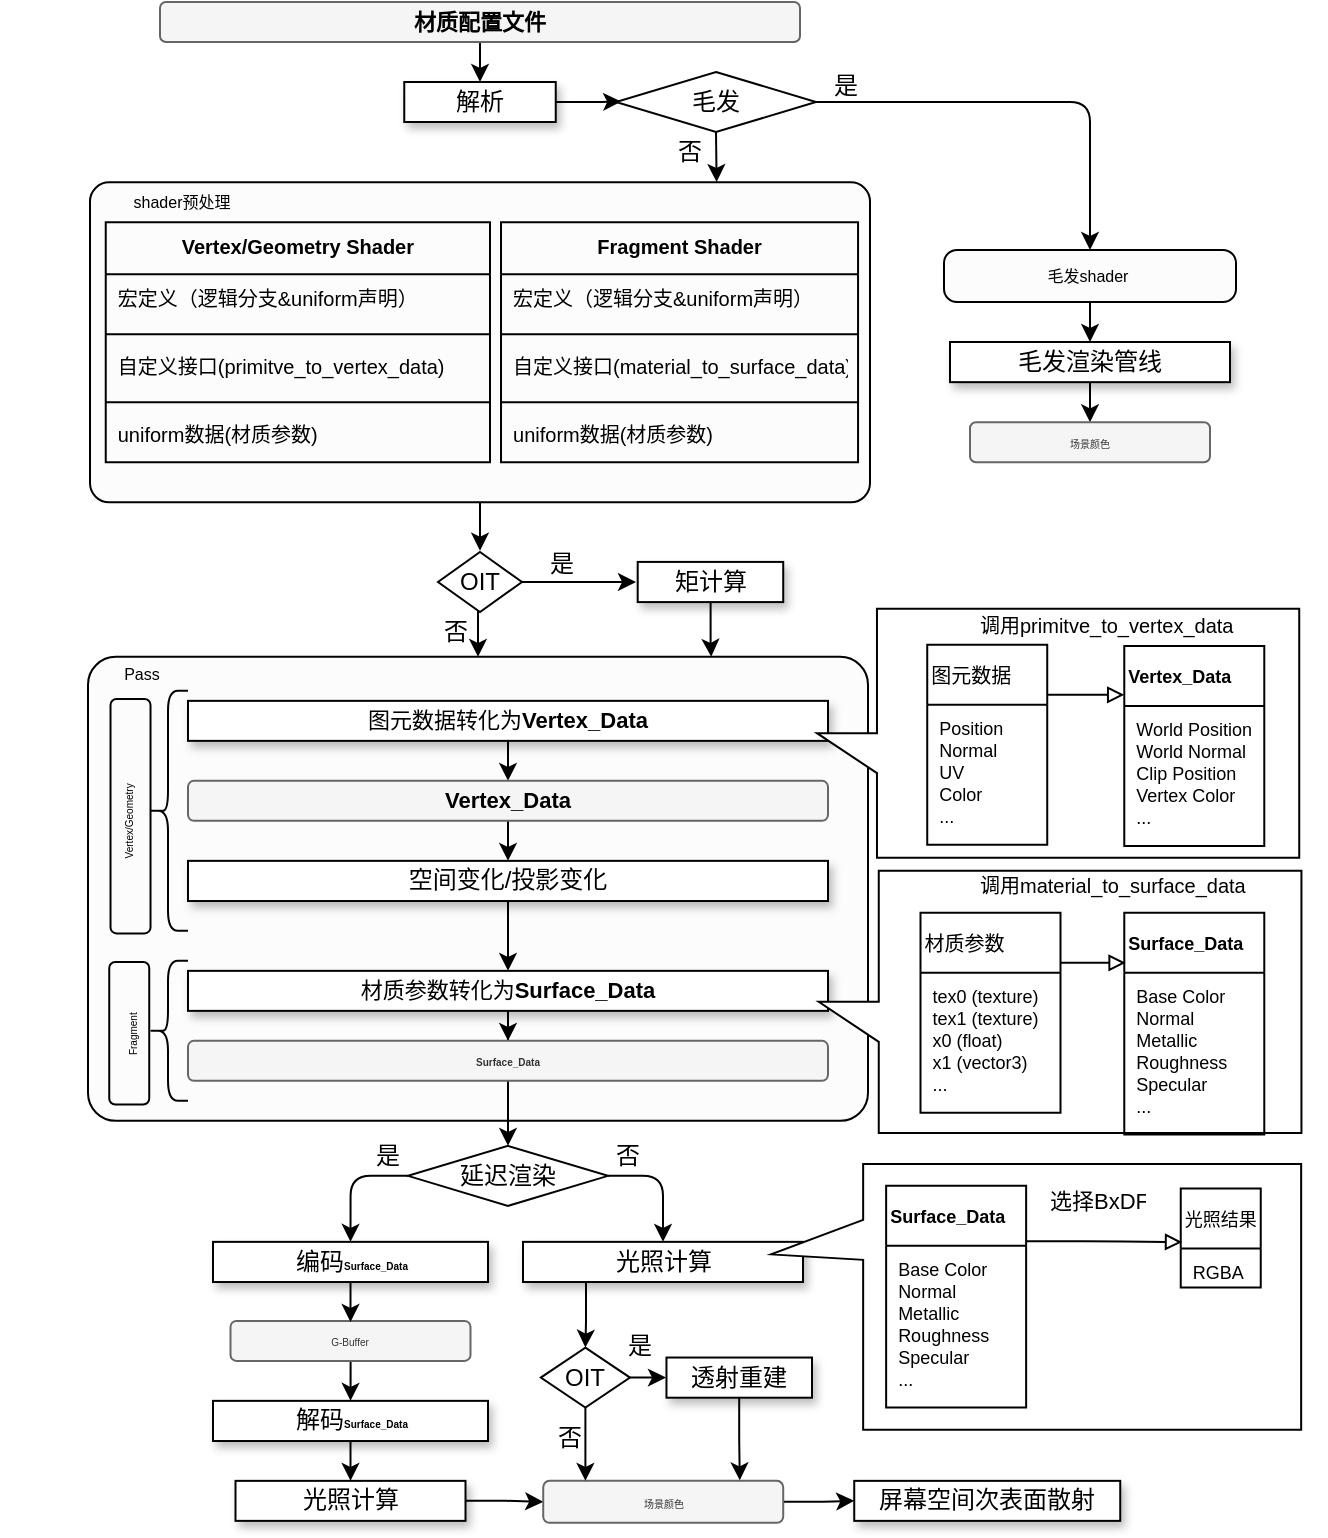 <mxfile version="20.8.3" type="github">
  <diagram id="rjo74vok-zISJOvy7XTI" name="第 1 页">
    <mxGraphModel dx="1500" dy="1243" grid="0" gridSize="10" guides="1" tooltips="1" connect="1" arrows="1" fold="1" page="0" pageScale="1" pageWidth="827" pageHeight="1169" math="0" shadow="0">
      <root>
        <mxCell id="0" />
        <mxCell id="1" parent="0" />
        <mxCell id="tUKbnSFkeA9dqwj0QO37-302" style="edgeStyle=orthogonalEdgeStyle;rounded=1;orthogonalLoop=1;jettySize=auto;html=1;entryX=0.5;entryY=0;entryDx=0;entryDy=0;fontSize=8;endArrow=classic;endFill=1;" parent="1" source="tUKbnSFkeA9dqwj0QO37-298" target="tUKbnSFkeA9dqwj0QO37-287" edge="1">
          <mxGeometry relative="1" as="geometry" />
        </mxCell>
        <mxCell id="tUKbnSFkeA9dqwj0QO37-298" value="" style="rounded=1;whiteSpace=wrap;html=1;shadow=0;glass=0;sketch=0;fontSize=5;fillColor=#FCFCFC;arcSize=25;" parent="1" vertex="1">
          <mxGeometry x="477" y="114" width="146" height="26" as="geometry" />
        </mxCell>
        <mxCell id="tUKbnSFkeA9dqwj0QO37-283" style="edgeStyle=orthogonalEdgeStyle;rounded=1;orthogonalLoop=1;jettySize=auto;html=1;exitX=0.5;exitY=1;exitDx=0;exitDy=0;entryX=0.5;entryY=0;entryDx=0;entryDy=0;fontSize=8;endArrow=classic;endFill=1;" parent="1" target="tUKbnSFkeA9dqwj0QO37-48" edge="1">
          <mxGeometry relative="1" as="geometry">
            <mxPoint x="244" y="289.59" as="sourcePoint" />
          </mxGeometry>
        </mxCell>
        <mxCell id="yg6qJDh1cPCUDTVsvtTC-1" style="edgeStyle=orthogonalEdgeStyle;rounded=0;orthogonalLoop=1;jettySize=auto;html=1;exitX=0.5;exitY=1;exitDx=0;exitDy=0;fontSize=10;" edge="1" parent="1" source="tUKbnSFkeA9dqwj0QO37-219">
          <mxGeometry relative="1" as="geometry">
            <mxPoint x="245" y="264.364" as="targetPoint" />
          </mxGeometry>
        </mxCell>
        <mxCell id="tUKbnSFkeA9dqwj0QO37-219" value="" style="rounded=1;whiteSpace=wrap;html=1;shadow=0;glass=0;sketch=0;fontSize=5;fillColor=#FCFCFC;arcSize=6;" parent="1" vertex="1">
          <mxGeometry x="50" y="80.16" width="390" height="160" as="geometry" />
        </mxCell>
        <mxCell id="tUKbnSFkeA9dqwj0QO37-48" value="" style="rounded=1;whiteSpace=wrap;html=1;shadow=0;glass=0;sketch=0;fontSize=5;fillColor=#FCFCFC;arcSize=6;" parent="1" vertex="1">
          <mxGeometry x="49" y="317.43" width="390" height="232" as="geometry" />
        </mxCell>
        <mxCell id="tUKbnSFkeA9dqwj0QO37-85" style="edgeStyle=orthogonalEdgeStyle;rounded=1;orthogonalLoop=1;jettySize=auto;html=1;entryX=0.5;entryY=0;entryDx=0;entryDy=0;fontSize=17;" parent="1" source="tUKbnSFkeA9dqwj0QO37-31" target="tUKbnSFkeA9dqwj0QO37-55" edge="1">
          <mxGeometry relative="1" as="geometry" />
        </mxCell>
        <mxCell id="tUKbnSFkeA9dqwj0QO37-31" value="&lt;font style=&quot;font-size: 11px;&quot;&gt;&lt;span style=&quot;font-size: 11px;&quot;&gt;材质参数转化为&lt;/span&gt;&lt;b style=&quot;font-size: 11px;&quot;&gt;Surface_Data&lt;/b&gt;&lt;/font&gt;" style="rounded=0;whiteSpace=wrap;html=1;fontSize=12;glass=0;strokeWidth=1;shadow=1;" parent="1" vertex="1">
          <mxGeometry x="99" y="474.43" width="320" height="20" as="geometry" />
        </mxCell>
        <mxCell id="tUKbnSFkeA9dqwj0QO37-135" style="edgeStyle=orthogonalEdgeStyle;rounded=1;orthogonalLoop=1;jettySize=auto;html=1;entryX=0.5;entryY=0;entryDx=0;entryDy=0;fontSize=12;" parent="1" source="tUKbnSFkeA9dqwj0QO37-43" target="tUKbnSFkeA9dqwj0QO37-87" edge="1">
          <mxGeometry relative="1" as="geometry" />
        </mxCell>
        <mxCell id="tUKbnSFkeA9dqwj0QO37-43" value="G-Buffer" style="rounded=1;whiteSpace=wrap;html=1;shadow=0;glass=0;sketch=0;fontSize=5;fillColor=#f5f5f5;fontColor=#333333;strokeColor=#666666;" parent="1" vertex="1">
          <mxGeometry x="120.25" y="649.44" width="120" height="20" as="geometry" />
        </mxCell>
        <mxCell id="B5aVXFW-BJuEiM90mPMr-1" style="edgeStyle=orthogonalEdgeStyle;rounded=0;orthogonalLoop=1;jettySize=auto;html=1;entryX=0;entryY=0.5;entryDx=0;entryDy=0;" parent="1" source="tUKbnSFkeA9dqwj0QO37-46" target="tUKbnSFkeA9dqwj0QO37-68" edge="1">
          <mxGeometry relative="1" as="geometry" />
        </mxCell>
        <mxCell id="tUKbnSFkeA9dqwj0QO37-46" value="光照计算" style="rounded=0;whiteSpace=wrap;html=1;fontSize=12;glass=0;strokeWidth=1;shadow=1;" parent="1" vertex="1">
          <mxGeometry x="122.75" y="729.43" width="115" height="20" as="geometry" />
        </mxCell>
        <mxCell id="yg6qJDh1cPCUDTVsvtTC-13" style="edgeStyle=orthogonalEdgeStyle;rounded=0;orthogonalLoop=1;jettySize=auto;html=1;exitX=0.5;exitY=1;exitDx=0;exitDy=0;entryX=0.5;entryY=0;entryDx=0;entryDy=0;entryPerimeter=0;fontSize=10;" edge="1" parent="1" source="tUKbnSFkeA9dqwj0QO37-47" target="yg6qJDh1cPCUDTVsvtTC-11">
          <mxGeometry relative="1" as="geometry">
            <Array as="points">
              <mxPoint x="298" y="630" />
              <mxPoint x="298" y="650" />
            </Array>
          </mxGeometry>
        </mxCell>
        <mxCell id="tUKbnSFkeA9dqwj0QO37-47" value="光照计算" style="rounded=0;whiteSpace=wrap;html=1;fontSize=12;glass=0;strokeWidth=1;shadow=1;" parent="1" vertex="1">
          <mxGeometry x="266.5" y="609.93" width="140" height="20.079" as="geometry" />
        </mxCell>
        <mxCell id="tUKbnSFkeA9dqwj0QO37-50" value="Fragment" style="text;html=1;strokeColor=none;fillColor=none;align=center;verticalAlign=middle;whiteSpace=wrap;rounded=0;shadow=0;glass=0;sketch=0;fontSize=5;rotation=270;" parent="1" vertex="1">
          <mxGeometry x="40.26" y="490.59" width="60" height="30" as="geometry" />
        </mxCell>
        <mxCell id="tUKbnSFkeA9dqwj0QO37-128" value="" style="edgeStyle=orthogonalEdgeStyle;rounded=1;orthogonalLoop=1;jettySize=auto;html=1;fontSize=12;exitX=0.5;exitY=1;exitDx=0;exitDy=0;" parent="1" source="tUKbnSFkeA9dqwj0QO37-55" target="tUKbnSFkeA9dqwj0QO37-127" edge="1">
          <mxGeometry relative="1" as="geometry">
            <mxPoint x="259" y="541.93" as="sourcePoint" />
          </mxGeometry>
        </mxCell>
        <mxCell id="tUKbnSFkeA9dqwj0QO37-55" value="&lt;b&gt;Surface_Data&lt;/b&gt;" style="rounded=1;whiteSpace=wrap;html=1;shadow=0;glass=0;sketch=0;fontSize=5;fillColor=#f5f5f5;fontColor=#333333;strokeColor=#666666;" parent="1" vertex="1">
          <mxGeometry x="99" y="509.43" width="320" height="20" as="geometry" />
        </mxCell>
        <mxCell id="B5aVXFW-BJuEiM90mPMr-5" style="edgeStyle=orthogonalEdgeStyle;rounded=0;orthogonalLoop=1;jettySize=auto;html=1;" parent="1" source="tUKbnSFkeA9dqwj0QO37-68" target="B5aVXFW-BJuEiM90mPMr-4" edge="1">
          <mxGeometry relative="1" as="geometry" />
        </mxCell>
        <mxCell id="tUKbnSFkeA9dqwj0QO37-68" value="场景颜色" style="rounded=1;whiteSpace=wrap;html=1;shadow=0;glass=0;sketch=0;fontSize=5;fillColor=#f5f5f5;fontColor=#333333;strokeColor=#666666;" parent="1" vertex="1">
          <mxGeometry x="276.61" y="729.43" width="120" height="21" as="geometry" />
        </mxCell>
        <mxCell id="tUKbnSFkeA9dqwj0QO37-136" style="edgeStyle=orthogonalEdgeStyle;rounded=1;orthogonalLoop=1;jettySize=auto;html=1;entryX=0.5;entryY=0;entryDx=0;entryDy=0;fontSize=12;" parent="1" source="tUKbnSFkeA9dqwj0QO37-81" target="tUKbnSFkeA9dqwj0QO37-43" edge="1">
          <mxGeometry relative="1" as="geometry" />
        </mxCell>
        <mxCell id="tUKbnSFkeA9dqwj0QO37-81" value="编码&lt;b style=&quot;font-size: 5px;&quot;&gt;Surface_Data&lt;/b&gt;" style="rounded=0;whiteSpace=wrap;html=1;fontSize=12;glass=0;strokeWidth=1;shadow=1;" parent="1" vertex="1">
          <mxGeometry x="111.5" y="609.93" width="137.5" height="20.079" as="geometry" />
        </mxCell>
        <mxCell id="tUKbnSFkeA9dqwj0QO37-91" style="edgeStyle=orthogonalEdgeStyle;rounded=1;orthogonalLoop=1;jettySize=auto;html=1;exitX=0.5;exitY=1;exitDx=0;exitDy=0;entryX=0.5;entryY=0;entryDx=0;entryDy=0;fontSize=17;" parent="1" source="tUKbnSFkeA9dqwj0QO37-87" target="tUKbnSFkeA9dqwj0QO37-46" edge="1">
          <mxGeometry relative="1" as="geometry" />
        </mxCell>
        <mxCell id="tUKbnSFkeA9dqwj0QO37-87" value="解码&lt;b style=&quot;font-size: 5px;&quot;&gt;Surface_Data&lt;/b&gt;" style="rounded=0;whiteSpace=wrap;html=1;fontSize=12;glass=0;strokeWidth=1;shadow=1;" parent="1" vertex="1">
          <mxGeometry x="111.5" y="689.43" width="137.5" height="20.079" as="geometry" />
        </mxCell>
        <mxCell id="tUKbnSFkeA9dqwj0QO37-96" style="edgeStyle=orthogonalEdgeStyle;rounded=1;orthogonalLoop=1;jettySize=auto;html=1;entryX=0.5;entryY=0;entryDx=0;entryDy=0;fontSize=17;" parent="1" source="tUKbnSFkeA9dqwj0QO37-97" target="tUKbnSFkeA9dqwj0QO37-100" edge="1">
          <mxGeometry relative="1" as="geometry" />
        </mxCell>
        <mxCell id="tUKbnSFkeA9dqwj0QO37-97" value="&lt;font style=&quot;font-size: 11px;&quot;&gt;图元数据转化为&lt;b style=&quot;font-size: 11px;&quot;&gt;Vertex_Data&lt;/b&gt;&lt;/font&gt;" style="rounded=0;whiteSpace=wrap;html=1;fontSize=12;glass=0;strokeWidth=1;shadow=1;" parent="1" vertex="1">
          <mxGeometry x="99" y="339.43" width="320" height="20" as="geometry" />
        </mxCell>
        <mxCell id="tUKbnSFkeA9dqwj0QO37-103" style="edgeStyle=orthogonalEdgeStyle;rounded=1;orthogonalLoop=1;jettySize=auto;html=1;exitX=0.5;exitY=1;exitDx=0;exitDy=0;entryX=0.5;entryY=0;entryDx=0;entryDy=0;fontSize=11;" parent="1" source="tUKbnSFkeA9dqwj0QO37-98" target="tUKbnSFkeA9dqwj0QO37-31" edge="1">
          <mxGeometry relative="1" as="geometry" />
        </mxCell>
        <mxCell id="tUKbnSFkeA9dqwj0QO37-98" value="空间变化/投影变化" style="rounded=0;whiteSpace=wrap;html=1;fontSize=12;glass=0;strokeWidth=1;shadow=1;" parent="1" vertex="1">
          <mxGeometry x="99" y="419.43" width="320" height="20.079" as="geometry" />
        </mxCell>
        <mxCell id="tUKbnSFkeA9dqwj0QO37-102" value="" style="edgeStyle=orthogonalEdgeStyle;rounded=1;orthogonalLoop=1;jettySize=auto;html=1;fontSize=11;" parent="1" source="tUKbnSFkeA9dqwj0QO37-100" target="tUKbnSFkeA9dqwj0QO37-98" edge="1">
          <mxGeometry relative="1" as="geometry" />
        </mxCell>
        <mxCell id="tUKbnSFkeA9dqwj0QO37-100" value="&lt;b style=&quot;color: rgb(0, 0, 0); font-size: 11px;&quot;&gt;Vertex_Data&lt;/b&gt;" style="rounded=1;whiteSpace=wrap;html=1;shadow=0;glass=0;sketch=0;fontSize=5;fillColor=#f5f5f5;fontColor=#333333;strokeColor=#666666;" parent="1" vertex="1">
          <mxGeometry x="99" y="379.43" width="320" height="20" as="geometry" />
        </mxCell>
        <mxCell id="tUKbnSFkeA9dqwj0QO37-113" value="是" style="text;html=1;strokeColor=none;fillColor=none;align=center;verticalAlign=middle;whiteSpace=wrap;rounded=0;shadow=0;glass=0;dashed=1;sketch=0;fontSize=12;" parent="1" vertex="1">
          <mxGeometry x="169" y="551.93" width="60" height="30" as="geometry" />
        </mxCell>
        <mxCell id="tUKbnSFkeA9dqwj0QO37-115" value="否" style="text;html=1;strokeColor=none;fillColor=none;align=center;verticalAlign=middle;whiteSpace=wrap;rounded=0;shadow=0;glass=0;dashed=1;sketch=0;fontSize=12;" parent="1" vertex="1">
          <mxGeometry x="289" y="551.93" width="60" height="30" as="geometry" />
        </mxCell>
        <mxCell id="tUKbnSFkeA9dqwj0QO37-118" value="" style="shape=curlyBracket;whiteSpace=wrap;html=1;rounded=1;flipH=1;labelPosition=right;verticalLabelPosition=middle;align=left;verticalAlign=middle;shadow=0;glass=0;sketch=0;strokeColor=#030303;fontSize=12;fillColor=default;rotation=-180;" parent="1" vertex="1">
          <mxGeometry x="79" y="334.43" width="20" height="120" as="geometry" />
        </mxCell>
        <mxCell id="tUKbnSFkeA9dqwj0QO37-119" value="" style="shape=curlyBracket;whiteSpace=wrap;html=1;rounded=1;flipH=1;labelPosition=right;verticalLabelPosition=middle;align=left;verticalAlign=middle;shadow=0;glass=0;sketch=0;strokeColor=#030303;fontSize=12;fillColor=default;rotation=-180;" parent="1" vertex="1">
          <mxGeometry x="79" y="469.43" width="20" height="70" as="geometry" />
        </mxCell>
        <mxCell id="tUKbnSFkeA9dqwj0QO37-129" style="edgeStyle=orthogonalEdgeStyle;rounded=1;orthogonalLoop=1;jettySize=auto;html=1;entryX=0.5;entryY=0;entryDx=0;entryDy=0;fontSize=12;exitX=0;exitY=0.5;exitDx=0;exitDy=0;exitPerimeter=0;" parent="1" source="tUKbnSFkeA9dqwj0QO37-127" target="tUKbnSFkeA9dqwj0QO37-81" edge="1">
          <mxGeometry relative="1" as="geometry" />
        </mxCell>
        <mxCell id="tUKbnSFkeA9dqwj0QO37-130" style="edgeStyle=orthogonalEdgeStyle;rounded=1;orthogonalLoop=1;jettySize=auto;html=1;entryX=0.5;entryY=0;entryDx=0;entryDy=0;fontSize=12;exitX=1;exitY=0.5;exitDx=0;exitDy=0;exitPerimeter=0;" parent="1" source="tUKbnSFkeA9dqwj0QO37-127" target="tUKbnSFkeA9dqwj0QO37-47" edge="1">
          <mxGeometry relative="1" as="geometry" />
        </mxCell>
        <mxCell id="tUKbnSFkeA9dqwj0QO37-127" value="延迟渲染" style="strokeWidth=1;html=1;shape=mxgraph.flowchart.decision;whiteSpace=wrap;rounded=1;shadow=0;glass=0;sketch=0;strokeColor=#030303;fontSize=12;fillColor=default;" parent="1" vertex="1">
          <mxGeometry x="209" y="561.93" width="100" height="30" as="geometry" />
        </mxCell>
        <mxCell id="tUKbnSFkeA9dqwj0QO37-139" value="" style="rounded=1;whiteSpace=wrap;html=1;shadow=0;glass=0;sketch=0;strokeColor=default;strokeWidth=1;fontSize=12;fillColor=none;rotation=-90;" parent="1" vertex="1">
          <mxGeometry x="34" y="495.59" width="71.25" height="20" as="geometry" />
        </mxCell>
        <mxCell id="tUKbnSFkeA9dqwj0QO37-162" value="Vertex/Geometry Shader" style="swimlane;fontStyle=1;align=center;verticalAlign=top;childLayout=stackLayout;horizontal=1;startSize=26;horizontalStack=0;resizeParent=1;resizeParentMax=0;resizeLast=0;collapsible=1;marginBottom=0;rounded=0;shadow=0;glass=0;sketch=0;strokeColor=default;strokeWidth=1;fontSize=10;fillColor=none;swimlaneFillColor=none;" parent="1" vertex="1">
          <mxGeometry x="57.87" y="100.16" width="192.13" height="120" as="geometry" />
        </mxCell>
        <mxCell id="tUKbnSFkeA9dqwj0QO37-163" value="宏定义（逻辑分支&amp;uniform声明）" style="text;strokeColor=none;fillColor=none;align=left;verticalAlign=top;spacingLeft=4;spacingRight=4;overflow=hidden;rotatable=0;points=[[0,0.5],[1,0.5]];portConstraint=eastwest;rounded=1;shadow=0;glass=0;sketch=0;strokeWidth=1;fontSize=10;noLabel=0;" parent="tUKbnSFkeA9dqwj0QO37-162" vertex="1">
          <mxGeometry y="26" width="192.13" height="26" as="geometry" />
        </mxCell>
        <mxCell id="tUKbnSFkeA9dqwj0QO37-164" value="" style="line;strokeWidth=1;fillColor=none;align=left;verticalAlign=middle;spacingTop=-1;spacingLeft=3;spacingRight=3;rotatable=0;labelPosition=right;points=[];portConstraint=eastwest;strokeColor=inherit;rounded=1;shadow=0;glass=0;sketch=0;fontSize=12;" parent="tUKbnSFkeA9dqwj0QO37-162" vertex="1">
          <mxGeometry y="52" width="192.13" height="8" as="geometry" />
        </mxCell>
        <mxCell id="tUKbnSFkeA9dqwj0QO37-165" value="自定义接口(primitve_to_vertex_data)" style="text;strokeColor=none;fillColor=none;align=left;verticalAlign=top;spacingLeft=4;spacingRight=4;overflow=hidden;rotatable=0;points=[[0,0.5],[1,0.5]];portConstraint=eastwest;rounded=1;shadow=0;glass=0;sketch=0;strokeWidth=1;fontSize=10;" parent="tUKbnSFkeA9dqwj0QO37-162" vertex="1">
          <mxGeometry y="60" width="192.13" height="26" as="geometry" />
        </mxCell>
        <mxCell id="tUKbnSFkeA9dqwj0QO37-209" value="" style="line;strokeWidth=1;fillColor=none;align=left;verticalAlign=middle;spacingTop=-1;spacingLeft=3;spacingRight=3;rotatable=0;labelPosition=right;points=[];portConstraint=eastwest;strokeColor=inherit;rounded=1;shadow=0;glass=0;sketch=0;fontSize=12;" parent="tUKbnSFkeA9dqwj0QO37-162" vertex="1">
          <mxGeometry y="86" width="192.13" height="8" as="geometry" />
        </mxCell>
        <mxCell id="tUKbnSFkeA9dqwj0QO37-208" value="uniform数据(材质参数)" style="text;strokeColor=none;fillColor=none;align=left;verticalAlign=top;spacingLeft=4;spacingRight=4;overflow=hidden;rotatable=0;points=[[0,0.5],[1,0.5]];portConstraint=eastwest;rounded=1;shadow=0;glass=0;sketch=0;strokeWidth=1;fontSize=10;" parent="tUKbnSFkeA9dqwj0QO37-162" vertex="1">
          <mxGeometry y="94" width="192.13" height="26" as="geometry" />
        </mxCell>
        <mxCell id="tUKbnSFkeA9dqwj0QO37-178" value="" style="shape=callout;whiteSpace=wrap;html=1;perimeter=calloutPerimeter;rounded=1;shadow=0;glass=0;sketch=0;strokeColor=default;strokeWidth=1;fontSize=13;fillColor=default;rotation=90;arcSize=0;" parent="1" vertex="1">
          <mxGeometry x="471.8" y="235" width="124.5" height="241.13" as="geometry" />
        </mxCell>
        <mxCell id="tUKbnSFkeA9dqwj0QO37-160" value="Vertex_Data" style="swimlane;childLayout=stackLayout;horizontal=1;startSize=30;horizontalStack=0;rounded=0;fontSize=9;fontStyle=1;strokeWidth=1;resizeParent=0;resizeLast=1;shadow=0;dashed=0;align=left;glass=0;sketch=0;strokeColor=default;fillColor=none;" parent="1" vertex="1">
          <mxGeometry x="567.14" y="311.98" width="70" height="100" as="geometry" />
        </mxCell>
        <mxCell id="tUKbnSFkeA9dqwj0QO37-161" value="World Position&#xa;World Normal&#xa;Clip Position&#xa;Vertex Color&#xa;...&#xa;" style="align=left;strokeColor=none;fillColor=none;spacingLeft=4;fontSize=9;verticalAlign=top;resizable=0;rotatable=0;part=1;rounded=1;shadow=0;glass=0;sketch=0;strokeWidth=1;" parent="tUKbnSFkeA9dqwj0QO37-160" vertex="1">
          <mxGeometry y="30" width="70" height="70" as="geometry" />
        </mxCell>
        <mxCell id="tUKbnSFkeA9dqwj0QO37-183" style="edgeStyle=orthogonalEdgeStyle;rounded=1;orthogonalLoop=1;jettySize=auto;html=1;exitX=0.5;exitY=1;exitDx=0;exitDy=0;fontSize=9;" parent="tUKbnSFkeA9dqwj0QO37-160" edge="1">
          <mxGeometry relative="1" as="geometry">
            <mxPoint x="35" y="76.5" as="sourcePoint" />
            <mxPoint x="35" y="76.5" as="targetPoint" />
          </mxGeometry>
        </mxCell>
        <mxCell id="tUKbnSFkeA9dqwj0QO37-230" style="edgeStyle=orthogonalEdgeStyle;rounded=1;orthogonalLoop=1;jettySize=auto;html=1;exitX=1;exitY=0.25;exitDx=0;exitDy=0;entryX=0;entryY=0.25;entryDx=0;entryDy=0;fontSize=11;endArrow=block;endFill=0;" parent="1" source="tUKbnSFkeA9dqwj0QO37-180" target="tUKbnSFkeA9dqwj0QO37-160" edge="1">
          <mxGeometry relative="1" as="geometry" />
        </mxCell>
        <mxCell id="tUKbnSFkeA9dqwj0QO37-180" value="图元数据" style="swimlane;childLayout=stackLayout;horizontal=1;startSize=30;horizontalStack=0;rounded=0;fontSize=10;fontStyle=0;strokeWidth=1;resizeParent=0;resizeLast=1;shadow=0;dashed=0;align=left;glass=0;sketch=0;strokeColor=default;fillColor=none;" parent="1" vertex="1">
          <mxGeometry x="468.62" y="311.43" width="60" height="100" as="geometry" />
        </mxCell>
        <mxCell id="tUKbnSFkeA9dqwj0QO37-181" value="Position&#xa;Normal&#xa;UV&#xa;Color&#xa;...&#xa;&#xa;" style="align=left;strokeColor=none;fillColor=none;spacingLeft=4;fontSize=9;verticalAlign=top;resizable=0;rotatable=0;part=1;rounded=1;shadow=0;glass=0;sketch=0;strokeWidth=1;" parent="tUKbnSFkeA9dqwj0QO37-180" vertex="1">
          <mxGeometry y="30" width="60" height="70" as="geometry" />
        </mxCell>
        <mxCell id="tUKbnSFkeA9dqwj0QO37-194" value="" style="shape=callout;whiteSpace=wrap;html=1;perimeter=calloutPerimeter;rounded=1;shadow=0;glass=0;sketch=0;strokeColor=default;strokeWidth=1;fontSize=13;fillColor=default;rotation=90;arcSize=0;" parent="1" vertex="1">
          <mxGeometry x="469.5" y="369.25" width="131.102" height="241.338" as="geometry" />
        </mxCell>
        <mxCell id="tUKbnSFkeA9dqwj0QO37-188" value="Surface_Data" style="swimlane;childLayout=stackLayout;horizontal=1;startSize=30;horizontalStack=0;rounded=0;fontSize=9;fontStyle=1;strokeWidth=1;resizeParent=0;resizeLast=1;shadow=0;dashed=0;align=left;glass=0;sketch=0;strokeColor=default;fillColor=none;" parent="1" vertex="1">
          <mxGeometry x="567.14" y="445.43" width="70" height="110.88" as="geometry" />
        </mxCell>
        <mxCell id="tUKbnSFkeA9dqwj0QO37-189" value="Base Color&#xa;Normal&#xa;Metallic&#xa;Roughness&#xa;Specular&#xa;...&#xa;" style="align=left;strokeColor=none;fillColor=none;spacingLeft=4;fontSize=9;verticalAlign=top;resizable=0;rotatable=0;part=1;rounded=1;shadow=0;glass=0;sketch=0;strokeWidth=1;" parent="tUKbnSFkeA9dqwj0QO37-188" vertex="1">
          <mxGeometry y="30" width="70" height="80.88" as="geometry" />
        </mxCell>
        <mxCell id="tUKbnSFkeA9dqwj0QO37-190" style="edgeStyle=orthogonalEdgeStyle;rounded=1;orthogonalLoop=1;jettySize=auto;html=1;exitX=0.5;exitY=1;exitDx=0;exitDy=0;fontSize=9;" parent="tUKbnSFkeA9dqwj0QO37-188" source="tUKbnSFkeA9dqwj0QO37-189" target="tUKbnSFkeA9dqwj0QO37-189" edge="1">
          <mxGeometry relative="1" as="geometry" />
        </mxCell>
        <mxCell id="tUKbnSFkeA9dqwj0QO37-247" style="edgeStyle=orthogonalEdgeStyle;rounded=1;orthogonalLoop=1;jettySize=auto;html=1;exitX=1;exitY=0.25;exitDx=0;exitDy=0;fontSize=11;endArrow=block;endFill=0;entryX=0.009;entryY=0.223;entryDx=0;entryDy=0;entryPerimeter=0;" parent="1" source="tUKbnSFkeA9dqwj0QO37-191" target="tUKbnSFkeA9dqwj0QO37-188" edge="1">
          <mxGeometry relative="1" as="geometry">
            <mxPoint x="575.25" y="465.87" as="targetPoint" />
          </mxGeometry>
        </mxCell>
        <mxCell id="tUKbnSFkeA9dqwj0QO37-191" value="材质参数" style="swimlane;childLayout=stackLayout;horizontal=1;startSize=30;horizontalStack=0;rounded=0;fontSize=10;fontStyle=0;strokeWidth=1;resizeParent=0;resizeLast=1;shadow=0;dashed=0;align=left;glass=0;sketch=0;strokeColor=default;fillColor=none;" parent="1" vertex="1">
          <mxGeometry x="465.25" y="445.43" width="70" height="100" as="geometry" />
        </mxCell>
        <mxCell id="tUKbnSFkeA9dqwj0QO37-192" value="tex0 (texture)&#xa;tex1 (texture)&#xa;x0 (float)&#xa;x1 (vector3)&#xa;...&#xa;" style="align=left;strokeColor=none;fillColor=none;spacingLeft=4;fontSize=9;verticalAlign=top;resizable=0;rotatable=0;part=1;rounded=1;shadow=0;glass=0;sketch=0;strokeWidth=1;" parent="tUKbnSFkeA9dqwj0QO37-191" vertex="1">
          <mxGeometry y="30" width="70" height="70" as="geometry" />
        </mxCell>
        <mxCell id="tUKbnSFkeA9dqwj0QO37-195" value="" style="shape=callout;whiteSpace=wrap;html=1;perimeter=calloutPerimeter;rounded=1;shadow=0;glass=0;sketch=0;strokeColor=default;strokeWidth=1;fontSize=9;fillColor=default;rotation=90;position2=0.34;size=46;position=0.21;arcSize=0;" parent="1" vertex="1">
          <mxGeometry x="456.61" y="504.96" width="132.93" height="265" as="geometry" />
        </mxCell>
        <mxCell id="tUKbnSFkeA9dqwj0QO37-200" value="光照结果" style="swimlane;childLayout=stackLayout;horizontal=1;startSize=30;horizontalStack=0;rounded=0;fontSize=9;fontStyle=0;strokeWidth=1;resizeParent=0;resizeLast=1;shadow=0;dashed=0;align=left;glass=0;sketch=0;strokeColor=default;fillColor=none;" parent="1" vertex="1">
          <mxGeometry x="595.37" y="583.31" width="40" height="49.5" as="geometry" />
        </mxCell>
        <mxCell id="tUKbnSFkeA9dqwj0QO37-201" value="RGBA" style="align=left;strokeColor=none;fillColor=none;spacingLeft=4;fontSize=9;verticalAlign=top;resizable=0;rotatable=0;part=1;rounded=1;shadow=0;glass=0;sketch=0;strokeWidth=1;" parent="tUKbnSFkeA9dqwj0QO37-200" vertex="1">
          <mxGeometry y="30" width="40" height="19.5" as="geometry" />
        </mxCell>
        <mxCell id="tUKbnSFkeA9dqwj0QO37-202" style="edgeStyle=orthogonalEdgeStyle;rounded=1;orthogonalLoop=1;jettySize=auto;html=1;exitX=0.5;exitY=1;exitDx=0;exitDy=0;fontSize=9;" parent="tUKbnSFkeA9dqwj0QO37-200" source="tUKbnSFkeA9dqwj0QO37-201" target="tUKbnSFkeA9dqwj0QO37-201" edge="1">
          <mxGeometry relative="1" as="geometry" />
        </mxCell>
        <mxCell id="tUKbnSFkeA9dqwj0QO37-257" style="edgeStyle=orthogonalEdgeStyle;rounded=1;orthogonalLoop=1;jettySize=auto;html=1;exitX=1;exitY=0.25;exitDx=0;exitDy=0;entryX=0.016;entryY=0.54;entryDx=0;entryDy=0;entryPerimeter=0;fontSize=8;endArrow=block;endFill=0;" parent="1" source="tUKbnSFkeA9dqwj0QO37-205" target="tUKbnSFkeA9dqwj0QO37-200" edge="1">
          <mxGeometry relative="1" as="geometry" />
        </mxCell>
        <mxCell id="tUKbnSFkeA9dqwj0QO37-205" value="Surface_Data" style="swimlane;childLayout=stackLayout;horizontal=1;startSize=30;horizontalStack=0;rounded=0;fontSize=9;fontStyle=1;strokeWidth=1;resizeParent=0;resizeLast=1;shadow=0;dashed=0;align=left;glass=0;sketch=0;strokeColor=default;fillColor=none;" parent="1" vertex="1">
          <mxGeometry x="448.07" y="581.93" width="70" height="110.88" as="geometry" />
        </mxCell>
        <mxCell id="tUKbnSFkeA9dqwj0QO37-206" value="Base Color&#xa;Normal&#xa;Metallic&#xa;Roughness&#xa;Specular&#xa;...&#xa;" style="align=left;strokeColor=none;fillColor=none;spacingLeft=4;fontSize=9;verticalAlign=top;resizable=0;rotatable=0;part=1;rounded=1;shadow=0;glass=0;sketch=0;strokeWidth=1;" parent="tUKbnSFkeA9dqwj0QO37-205" vertex="1">
          <mxGeometry y="30" width="70" height="80.88" as="geometry" />
        </mxCell>
        <mxCell id="tUKbnSFkeA9dqwj0QO37-207" style="edgeStyle=orthogonalEdgeStyle;rounded=1;orthogonalLoop=1;jettySize=auto;html=1;exitX=0.5;exitY=1;exitDx=0;exitDy=0;fontSize=9;" parent="tUKbnSFkeA9dqwj0QO37-205" source="tUKbnSFkeA9dqwj0QO37-206" target="tUKbnSFkeA9dqwj0QO37-206" edge="1">
          <mxGeometry relative="1" as="geometry" />
        </mxCell>
        <mxCell id="tUKbnSFkeA9dqwj0QO37-210" value="Fragment Shader" style="swimlane;fontStyle=1;align=center;verticalAlign=top;childLayout=stackLayout;horizontal=1;startSize=26;horizontalStack=0;resizeParent=1;resizeParentMax=0;resizeLast=0;collapsible=1;marginBottom=0;rounded=0;shadow=0;glass=0;sketch=0;strokeColor=default;strokeWidth=1;fontSize=10;fillColor=none;swimlaneFillColor=none;" parent="1" vertex="1">
          <mxGeometry x="255.511" y="100.16" width="178.52" height="120" as="geometry" />
        </mxCell>
        <mxCell id="tUKbnSFkeA9dqwj0QO37-211" value="宏定义（逻辑分支&amp;uniform声明）" style="text;strokeColor=none;fillColor=none;align=left;verticalAlign=top;spacingLeft=4;spacingRight=4;overflow=hidden;rotatable=0;points=[[0,0.5],[1,0.5]];portConstraint=eastwest;rounded=1;shadow=0;glass=0;sketch=0;strokeWidth=1;fontSize=10;noLabel=0;" parent="tUKbnSFkeA9dqwj0QO37-210" vertex="1">
          <mxGeometry y="26" width="178.52" height="26" as="geometry" />
        </mxCell>
        <mxCell id="tUKbnSFkeA9dqwj0QO37-212" value="" style="line;strokeWidth=1;fillColor=none;align=left;verticalAlign=middle;spacingTop=-1;spacingLeft=3;spacingRight=3;rotatable=0;labelPosition=right;points=[];portConstraint=eastwest;strokeColor=inherit;rounded=1;shadow=0;glass=0;sketch=0;fontSize=12;" parent="tUKbnSFkeA9dqwj0QO37-210" vertex="1">
          <mxGeometry y="52" width="178.52" height="8" as="geometry" />
        </mxCell>
        <mxCell id="tUKbnSFkeA9dqwj0QO37-213" value="自定义接口(material_to_surface_data)" style="text;strokeColor=none;fillColor=none;align=left;verticalAlign=top;spacingLeft=4;spacingRight=4;overflow=hidden;rotatable=0;points=[[0,0.5],[1,0.5]];portConstraint=eastwest;rounded=1;shadow=0;glass=0;sketch=0;strokeWidth=1;fontSize=10;" parent="tUKbnSFkeA9dqwj0QO37-210" vertex="1">
          <mxGeometry y="60" width="178.52" height="26" as="geometry" />
        </mxCell>
        <mxCell id="tUKbnSFkeA9dqwj0QO37-214" value="" style="line;strokeWidth=1;fillColor=none;align=left;verticalAlign=middle;spacingTop=-1;spacingLeft=3;spacingRight=3;rotatable=0;labelPosition=right;points=[];portConstraint=eastwest;strokeColor=inherit;rounded=1;shadow=0;glass=0;sketch=0;fontSize=12;" parent="tUKbnSFkeA9dqwj0QO37-210" vertex="1">
          <mxGeometry y="86" width="178.52" height="8" as="geometry" />
        </mxCell>
        <mxCell id="tUKbnSFkeA9dqwj0QO37-215" value="uniform数据(材质参数)" style="text;strokeColor=none;fillColor=none;align=left;verticalAlign=top;spacingLeft=4;spacingRight=4;overflow=hidden;rotatable=0;points=[[0,0.5],[1,0.5]];portConstraint=eastwest;rounded=1;shadow=0;glass=0;sketch=0;strokeWidth=1;fontSize=10;" parent="tUKbnSFkeA9dqwj0QO37-210" vertex="1">
          <mxGeometry y="94" width="178.52" height="26" as="geometry" />
        </mxCell>
        <mxCell id="tUKbnSFkeA9dqwj0QO37-216" value="" style="rounded=1;whiteSpace=wrap;html=1;shadow=0;glass=0;sketch=0;strokeColor=default;strokeWidth=1;fontSize=12;fillColor=none;rotation=-90;" parent="1" vertex="1">
          <mxGeometry x="11.67" y="387.1" width="117.18" height="20" as="geometry" />
        </mxCell>
        <mxCell id="tUKbnSFkeA9dqwj0QO37-217" value="Vertex/Geometry" style="text;html=1;strokeColor=none;fillColor=none;align=center;verticalAlign=middle;whiteSpace=wrap;rounded=0;shadow=0;glass=0;sketch=0;fontSize=5;rotation=270;" parent="1" vertex="1">
          <mxGeometry x="34" y="384.43" width="70" height="30" as="geometry" />
        </mxCell>
        <mxCell id="tUKbnSFkeA9dqwj0QO37-249" value="调用primitve_to_vertex_data" style="text;strokeColor=none;fillColor=none;align=left;verticalAlign=top;spacingLeft=4;spacingRight=4;overflow=hidden;rotatable=0;points=[[0,0.5],[1,0.5]];portConstraint=eastwest;rounded=1;shadow=0;glass=0;sketch=0;strokeWidth=1;fontSize=10;" parent="1" vertex="1">
          <mxGeometry x="489" y="289.587" width="178.52" height="26" as="geometry" />
        </mxCell>
        <mxCell id="tUKbnSFkeA9dqwj0QO37-252" value="调用material_to_surface_data" style="text;strokeColor=none;fillColor=none;align=left;verticalAlign=top;spacingLeft=4;spacingRight=4;overflow=hidden;rotatable=0;points=[[0,0.5],[1,0.5]];portConstraint=eastwest;rounded=1;shadow=0;glass=0;sketch=0;strokeWidth=1;fontSize=10;" parent="1" vertex="1">
          <mxGeometry x="489" y="419.427" width="178.52" height="26" as="geometry" />
        </mxCell>
        <mxCell id="tUKbnSFkeA9dqwj0QO37-259" value="shader预处理" style="text;html=1;strokeColor=none;fillColor=none;align=center;verticalAlign=middle;whiteSpace=wrap;rounded=0;shadow=0;glass=0;sketch=0;strokeWidth=1;fontSize=8;" parent="1" vertex="1">
          <mxGeometry x="25" y="75" width="141.76" height="30" as="geometry" />
        </mxCell>
        <mxCell id="tUKbnSFkeA9dqwj0QO37-269" style="edgeStyle=orthogonalEdgeStyle;rounded=1;orthogonalLoop=1;jettySize=auto;html=1;entryX=0.5;entryY=0;entryDx=0;entryDy=0;fontSize=8;endArrow=classic;endFill=1;" parent="1" source="tUKbnSFkeA9dqwj0QO37-260" target="tUKbnSFkeA9dqwj0QO37-266" edge="1">
          <mxGeometry relative="1" as="geometry" />
        </mxCell>
        <mxCell id="tUKbnSFkeA9dqwj0QO37-260" value="&lt;b style=&quot;color: rgb(0, 0, 0); font-size: 11px;&quot;&gt;材质配置文件&lt;/b&gt;" style="rounded=1;whiteSpace=wrap;html=1;shadow=0;glass=0;sketch=0;fontSize=5;fillColor=#f5f5f5;fontColor=#333333;strokeColor=#666666;" parent="1" vertex="1">
          <mxGeometry x="85" y="-10" width="320" height="20" as="geometry" />
        </mxCell>
        <mxCell id="tUKbnSFkeA9dqwj0QO37-261" value="选择BxDF" style="text;strokeColor=none;fillColor=none;align=left;verticalAlign=top;spacingLeft=4;spacingRight=4;overflow=hidden;rotatable=0;points=[[0,0.5],[1,0.5]];portConstraint=eastwest;rounded=1;shadow=0;glass=0;sketch=0;strokeWidth=1;fontSize=11;" parent="1" vertex="1">
          <mxGeometry x="524" y="576.43" width="59" height="26" as="geometry" />
        </mxCell>
        <mxCell id="tUKbnSFkeA9dqwj0QO37-290" style="edgeStyle=orthogonalEdgeStyle;rounded=1;orthogonalLoop=1;jettySize=auto;html=1;fontSize=8;endArrow=classic;endFill=1;entryX=0.026;entryY=0.492;entryDx=0;entryDy=0;entryPerimeter=0;" parent="1" source="tUKbnSFkeA9dqwj0QO37-266" target="tUKbnSFkeA9dqwj0QO37-285" edge="1">
          <mxGeometry relative="1" as="geometry">
            <mxPoint x="310" y="40" as="targetPoint" />
          </mxGeometry>
        </mxCell>
        <mxCell id="tUKbnSFkeA9dqwj0QO37-266" value="解析" style="rounded=0;whiteSpace=wrap;html=1;fontSize=12;glass=0;strokeWidth=1;shadow=1;" parent="1" vertex="1">
          <mxGeometry x="207.13" y="30" width="75.74" height="20" as="geometry" />
        </mxCell>
        <mxCell id="tUKbnSFkeA9dqwj0QO37-293" style="edgeStyle=orthogonalEdgeStyle;rounded=1;orthogonalLoop=1;jettySize=auto;html=1;exitX=0.5;exitY=1;exitDx=0;exitDy=0;exitPerimeter=0;fontSize=8;endArrow=classic;endFill=1;" parent="1" source="tUKbnSFkeA9dqwj0QO37-285" edge="1">
          <mxGeometry relative="1" as="geometry">
            <mxPoint x="363.31" y="80" as="targetPoint" />
          </mxGeometry>
        </mxCell>
        <mxCell id="tUKbnSFkeA9dqwj0QO37-306" style="edgeStyle=orthogonalEdgeStyle;rounded=1;orthogonalLoop=1;jettySize=auto;html=1;entryX=0.5;entryY=0;entryDx=0;entryDy=0;fontSize=8;endArrow=classic;endFill=1;" parent="1" source="tUKbnSFkeA9dqwj0QO37-285" target="tUKbnSFkeA9dqwj0QO37-298" edge="1">
          <mxGeometry relative="1" as="geometry" />
        </mxCell>
        <mxCell id="tUKbnSFkeA9dqwj0QO37-285" value="毛发" style="strokeWidth=1;html=1;shape=mxgraph.flowchart.decision;whiteSpace=wrap;rounded=1;shadow=0;glass=0;sketch=0;strokeColor=#030303;fontSize=12;fillColor=default;" parent="1" vertex="1">
          <mxGeometry x="313" y="25" width="100" height="30" as="geometry" />
        </mxCell>
        <mxCell id="tUKbnSFkeA9dqwj0QO37-307" style="edgeStyle=orthogonalEdgeStyle;rounded=1;orthogonalLoop=1;jettySize=auto;html=1;entryX=0.5;entryY=0;entryDx=0;entryDy=0;fontSize=8;endArrow=classic;endFill=1;" parent="1" source="tUKbnSFkeA9dqwj0QO37-287" target="tUKbnSFkeA9dqwj0QO37-289" edge="1">
          <mxGeometry relative="1" as="geometry" />
        </mxCell>
        <mxCell id="tUKbnSFkeA9dqwj0QO37-287" value="毛发渲染管线" style="rounded=0;whiteSpace=wrap;html=1;fontSize=12;glass=0;strokeWidth=1;shadow=1;" parent="1" vertex="1">
          <mxGeometry x="480.0" y="160.0" width="140" height="20.079" as="geometry" />
        </mxCell>
        <mxCell id="tUKbnSFkeA9dqwj0QO37-289" value="场景颜色" style="rounded=1;whiteSpace=wrap;html=1;shadow=0;glass=0;sketch=0;fontSize=5;fillColor=#f5f5f5;fontColor=#333333;strokeColor=#666666;" parent="1" vertex="1">
          <mxGeometry x="490.0" y="200.16" width="120" height="20" as="geometry" />
        </mxCell>
        <mxCell id="tUKbnSFkeA9dqwj0QO37-291" value="是" style="text;html=1;strokeColor=none;fillColor=none;align=center;verticalAlign=middle;whiteSpace=wrap;rounded=0;shadow=0;glass=0;dashed=1;sketch=0;fontSize=12;" parent="1" vertex="1">
          <mxGeometry x="397.607" y="17.002" width="60" height="30" as="geometry" />
        </mxCell>
        <mxCell id="tUKbnSFkeA9dqwj0QO37-292" value="否" style="text;html=1;strokeColor=none;fillColor=none;align=center;verticalAlign=middle;whiteSpace=wrap;rounded=0;shadow=0;glass=0;dashed=1;sketch=0;fontSize=12;" parent="1" vertex="1">
          <mxGeometry x="320" y="50" width="60" height="30" as="geometry" />
        </mxCell>
        <mxCell id="tUKbnSFkeA9dqwj0QO37-297" value="毛发shader" style="text;html=1;strokeColor=none;fillColor=none;align=center;verticalAlign=middle;whiteSpace=wrap;rounded=0;shadow=0;glass=0;sketch=0;strokeWidth=1;fontSize=8;" parent="1" vertex="1">
          <mxGeometry x="478.24" y="112" width="141.76" height="30" as="geometry" />
        </mxCell>
        <mxCell id="tUKbnSFkeA9dqwj0QO37-309" value="Pass" style="text;html=1;strokeColor=none;fillColor=none;align=center;verticalAlign=middle;whiteSpace=wrap;rounded=0;shadow=0;glass=0;sketch=0;strokeWidth=1;fontSize=8;" parent="1" vertex="1">
          <mxGeometry x="5" y="311.43" width="141.76" height="30" as="geometry" />
        </mxCell>
        <mxCell id="B5aVXFW-BJuEiM90mPMr-4" value="屏幕空间次表面散射" style="rounded=0;whiteSpace=wrap;html=1;fontSize=12;glass=0;strokeWidth=1;shadow=1;" parent="1" vertex="1">
          <mxGeometry x="432.12" y="729.43" width="133" height="20" as="geometry" />
        </mxCell>
        <mxCell id="yg6qJDh1cPCUDTVsvtTC-3" style="edgeStyle=orthogonalEdgeStyle;rounded=0;orthogonalLoop=1;jettySize=auto;html=1;exitX=1;exitY=0.5;exitDx=0;exitDy=0;exitPerimeter=0;fontSize=10;" edge="1" parent="1" source="yg6qJDh1cPCUDTVsvtTC-2">
          <mxGeometry relative="1" as="geometry">
            <mxPoint x="323" y="280" as="targetPoint" />
          </mxGeometry>
        </mxCell>
        <mxCell id="yg6qJDh1cPCUDTVsvtTC-2" value="OIT" style="strokeWidth=1;html=1;shape=mxgraph.flowchart.decision;whiteSpace=wrap;rounded=1;shadow=0;glass=0;sketch=0;strokeColor=#030303;fontSize=12;fillColor=default;" vertex="1" parent="1">
          <mxGeometry x="224" y="265" width="42" height="30" as="geometry" />
        </mxCell>
        <mxCell id="yg6qJDh1cPCUDTVsvtTC-23" style="edgeStyle=orthogonalEdgeStyle;rounded=0;orthogonalLoop=1;jettySize=auto;html=1;entryX=0.799;entryY=0;entryDx=0;entryDy=0;entryPerimeter=0;fontSize=10;" edge="1" parent="1" source="yg6qJDh1cPCUDTVsvtTC-4" target="tUKbnSFkeA9dqwj0QO37-48">
          <mxGeometry relative="1" as="geometry" />
        </mxCell>
        <mxCell id="yg6qJDh1cPCUDTVsvtTC-4" value="矩计算" style="rounded=0;whiteSpace=wrap;html=1;fontSize=12;glass=0;strokeWidth=1;shadow=1;" vertex="1" parent="1">
          <mxGeometry x="323.85" y="269.96" width="72.76" height="20.08" as="geometry" />
        </mxCell>
        <mxCell id="yg6qJDh1cPCUDTVsvtTC-9" value="是" style="text;html=1;strokeColor=none;fillColor=none;align=center;verticalAlign=middle;whiteSpace=wrap;rounded=0;shadow=0;glass=0;dashed=1;sketch=0;fontSize=12;" vertex="1" parent="1">
          <mxGeometry x="255.507" y="256.002" width="60" height="30" as="geometry" />
        </mxCell>
        <mxCell id="yg6qJDh1cPCUDTVsvtTC-10" value="否" style="text;html=1;strokeColor=none;fillColor=none;align=center;verticalAlign=middle;whiteSpace=wrap;rounded=0;shadow=0;glass=0;dashed=1;sketch=0;fontSize=12;" vertex="1" parent="1">
          <mxGeometry x="202.997" y="290.042" width="60" height="30" as="geometry" />
        </mxCell>
        <mxCell id="yg6qJDh1cPCUDTVsvtTC-14" value="" style="edgeStyle=orthogonalEdgeStyle;rounded=0;orthogonalLoop=1;jettySize=auto;html=1;fontSize=10;" edge="1" parent="1" source="yg6qJDh1cPCUDTVsvtTC-11" target="tUKbnSFkeA9dqwj0QO37-68">
          <mxGeometry relative="1" as="geometry">
            <Array as="points">
              <mxPoint x="298" y="722" />
              <mxPoint x="298" y="722" />
            </Array>
          </mxGeometry>
        </mxCell>
        <mxCell id="yg6qJDh1cPCUDTVsvtTC-15" style="edgeStyle=orthogonalEdgeStyle;rounded=0;orthogonalLoop=1;jettySize=auto;html=1;exitX=1;exitY=0.5;exitDx=0;exitDy=0;exitPerimeter=0;fontSize=10;" edge="1" parent="1" source="yg6qJDh1cPCUDTVsvtTC-11">
          <mxGeometry relative="1" as="geometry">
            <mxPoint x="338" y="678" as="targetPoint" />
          </mxGeometry>
        </mxCell>
        <mxCell id="yg6qJDh1cPCUDTVsvtTC-11" value="OIT" style="strokeWidth=1;html=1;shape=mxgraph.flowchart.decision;whiteSpace=wrap;rounded=1;shadow=0;glass=0;sketch=0;strokeColor=#030303;fontSize=12;fillColor=default;" vertex="1" parent="1">
          <mxGeometry x="275.39" y="662.81" width="44.61" height="30" as="geometry" />
        </mxCell>
        <mxCell id="yg6qJDh1cPCUDTVsvtTC-18" style="edgeStyle=orthogonalEdgeStyle;rounded=0;orthogonalLoop=1;jettySize=auto;html=1;entryX=0.819;entryY=-0.014;entryDx=0;entryDy=0;entryPerimeter=0;fontSize=10;" edge="1" parent="1" source="yg6qJDh1cPCUDTVsvtTC-17" target="tUKbnSFkeA9dqwj0QO37-68">
          <mxGeometry relative="1" as="geometry" />
        </mxCell>
        <mxCell id="yg6qJDh1cPCUDTVsvtTC-17" value="透射重建" style="rounded=0;whiteSpace=wrap;html=1;fontSize=12;glass=0;strokeWidth=1;shadow=1;" vertex="1" parent="1">
          <mxGeometry x="338.24" y="667.77" width="72.76" height="20.08" as="geometry" />
        </mxCell>
        <mxCell id="yg6qJDh1cPCUDTVsvtTC-19" value="是" style="text;html=1;strokeColor=none;fillColor=none;align=center;verticalAlign=middle;whiteSpace=wrap;rounded=0;shadow=0;glass=0;dashed=1;sketch=0;fontSize=12;" vertex="1" parent="1">
          <mxGeometry x="294.997" y="647.002" width="60" height="30" as="geometry" />
        </mxCell>
        <mxCell id="yg6qJDh1cPCUDTVsvtTC-20" value="否" style="text;html=1;strokeColor=none;fillColor=none;align=center;verticalAlign=middle;whiteSpace=wrap;rounded=0;shadow=0;glass=0;dashed=1;sketch=0;fontSize=12;" vertex="1" parent="1">
          <mxGeometry x="259.997" y="692.812" width="60" height="30" as="geometry" />
        </mxCell>
      </root>
    </mxGraphModel>
  </diagram>
</mxfile>

